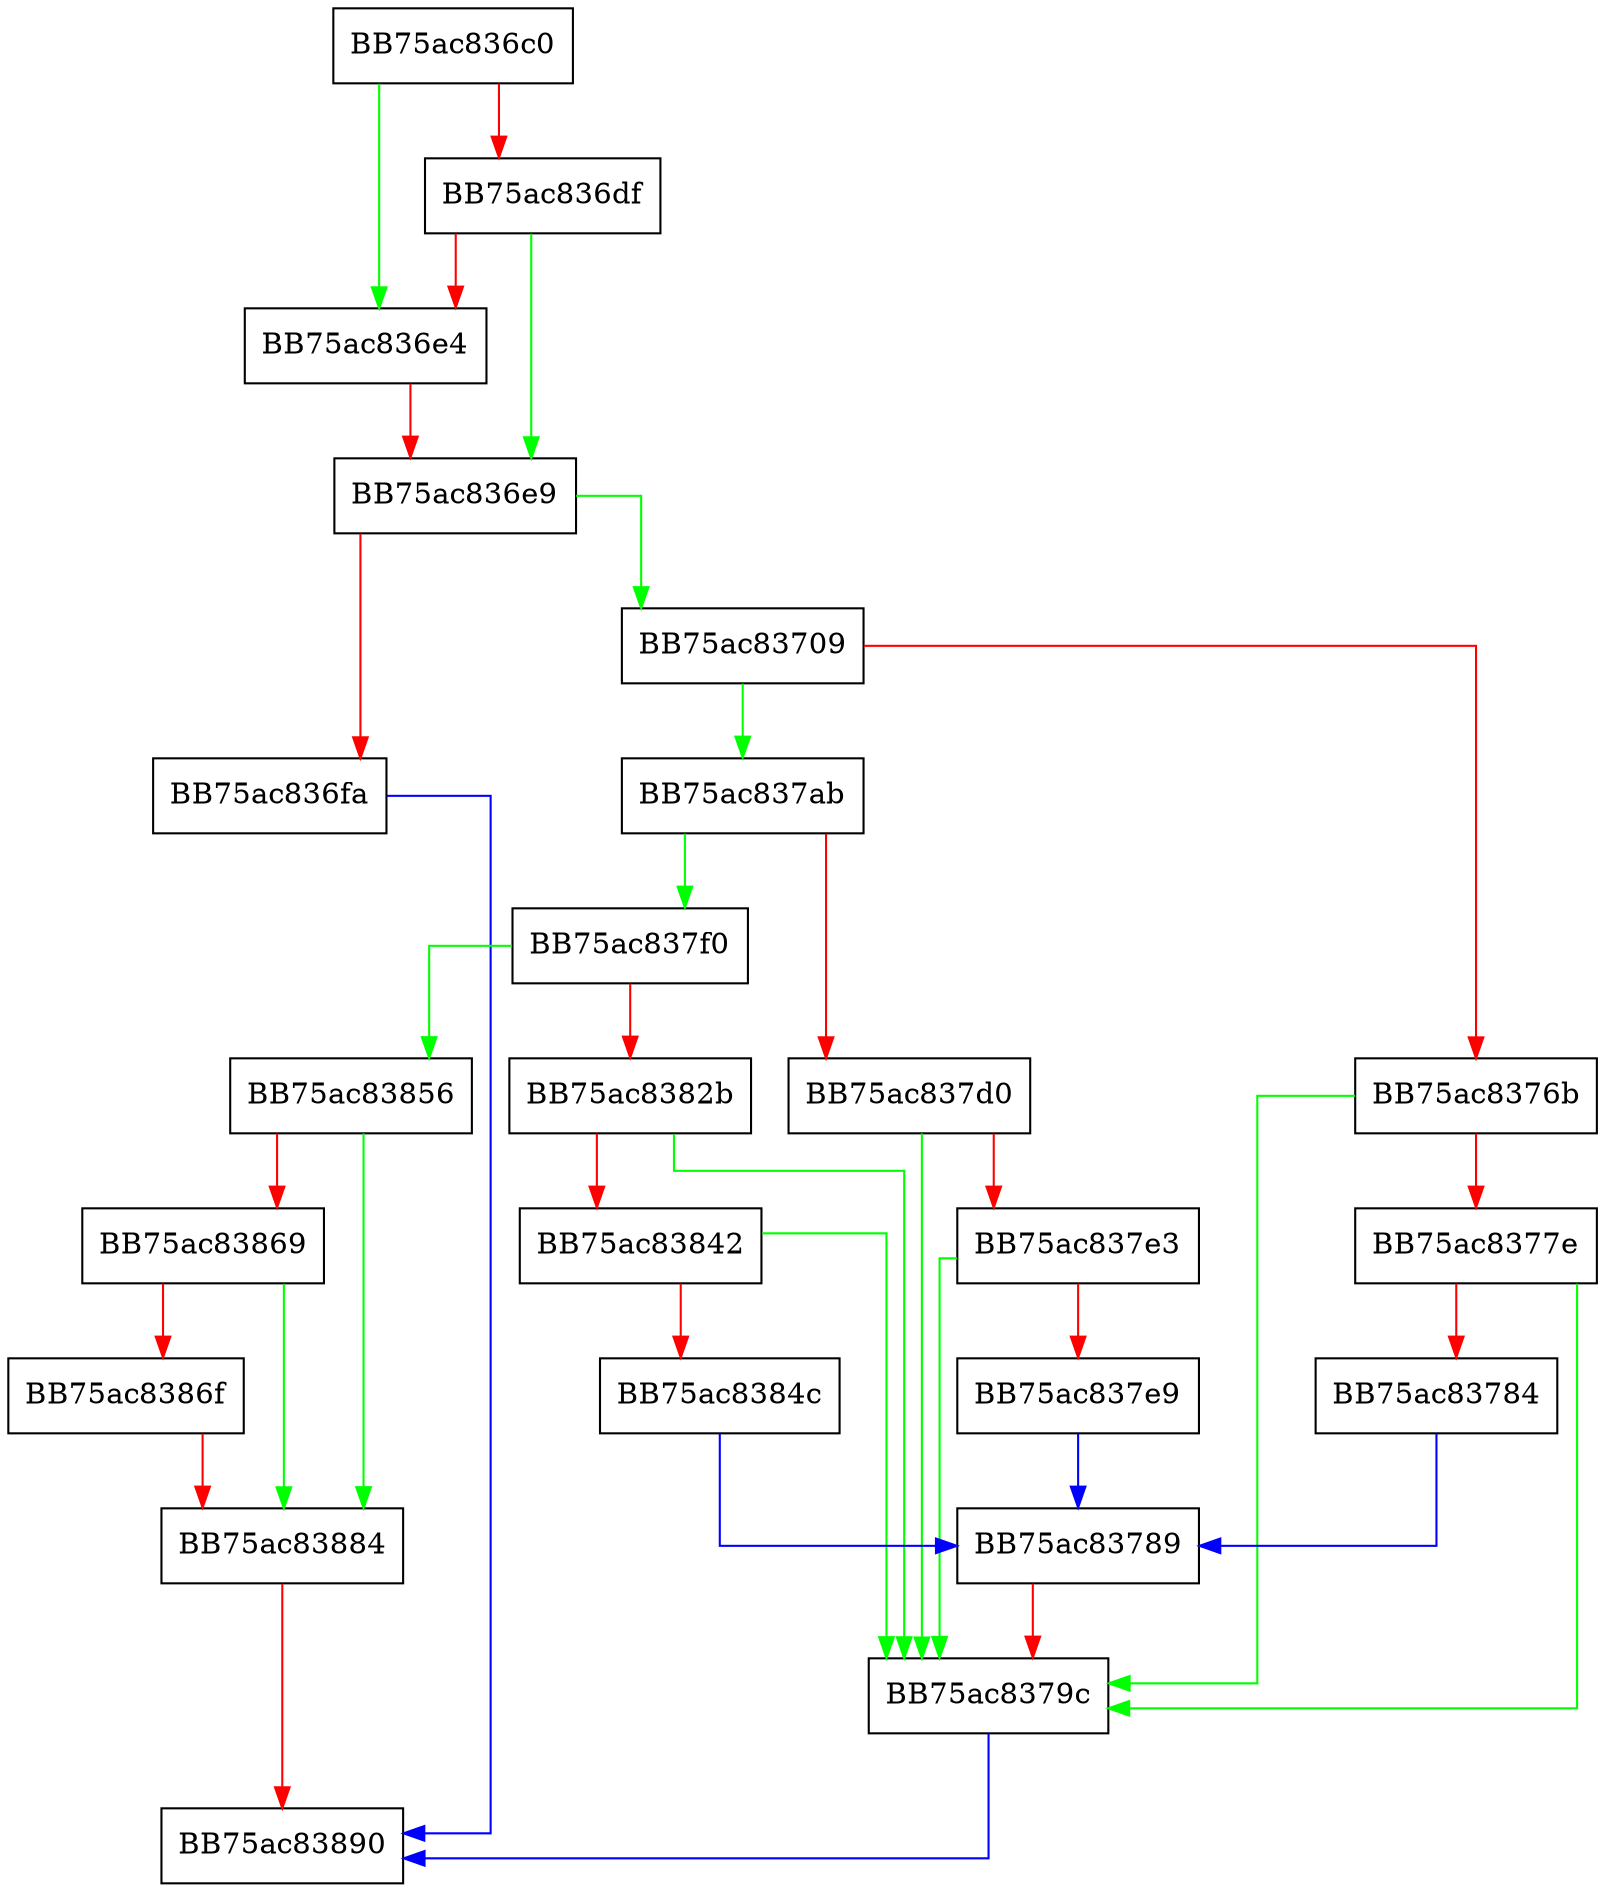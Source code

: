 digraph FixSettings {
  node [shape="box"];
  graph [splines=ortho];
  BB75ac836c0 -> BB75ac836e4 [color="green"];
  BB75ac836c0 -> BB75ac836df [color="red"];
  BB75ac836df -> BB75ac836e9 [color="green"];
  BB75ac836df -> BB75ac836e4 [color="red"];
  BB75ac836e4 -> BB75ac836e9 [color="red"];
  BB75ac836e9 -> BB75ac83709 [color="green"];
  BB75ac836e9 -> BB75ac836fa [color="red"];
  BB75ac836fa -> BB75ac83890 [color="blue"];
  BB75ac83709 -> BB75ac837ab [color="green"];
  BB75ac83709 -> BB75ac8376b [color="red"];
  BB75ac8376b -> BB75ac8379c [color="green"];
  BB75ac8376b -> BB75ac8377e [color="red"];
  BB75ac8377e -> BB75ac8379c [color="green"];
  BB75ac8377e -> BB75ac83784 [color="red"];
  BB75ac83784 -> BB75ac83789 [color="blue"];
  BB75ac83789 -> BB75ac8379c [color="red"];
  BB75ac8379c -> BB75ac83890 [color="blue"];
  BB75ac837ab -> BB75ac837f0 [color="green"];
  BB75ac837ab -> BB75ac837d0 [color="red"];
  BB75ac837d0 -> BB75ac8379c [color="green"];
  BB75ac837d0 -> BB75ac837e3 [color="red"];
  BB75ac837e3 -> BB75ac8379c [color="green"];
  BB75ac837e3 -> BB75ac837e9 [color="red"];
  BB75ac837e9 -> BB75ac83789 [color="blue"];
  BB75ac837f0 -> BB75ac83856 [color="green"];
  BB75ac837f0 -> BB75ac8382b [color="red"];
  BB75ac8382b -> BB75ac8379c [color="green"];
  BB75ac8382b -> BB75ac83842 [color="red"];
  BB75ac83842 -> BB75ac8379c [color="green"];
  BB75ac83842 -> BB75ac8384c [color="red"];
  BB75ac8384c -> BB75ac83789 [color="blue"];
  BB75ac83856 -> BB75ac83884 [color="green"];
  BB75ac83856 -> BB75ac83869 [color="red"];
  BB75ac83869 -> BB75ac83884 [color="green"];
  BB75ac83869 -> BB75ac8386f [color="red"];
  BB75ac8386f -> BB75ac83884 [color="red"];
  BB75ac83884 -> BB75ac83890 [color="red"];
}